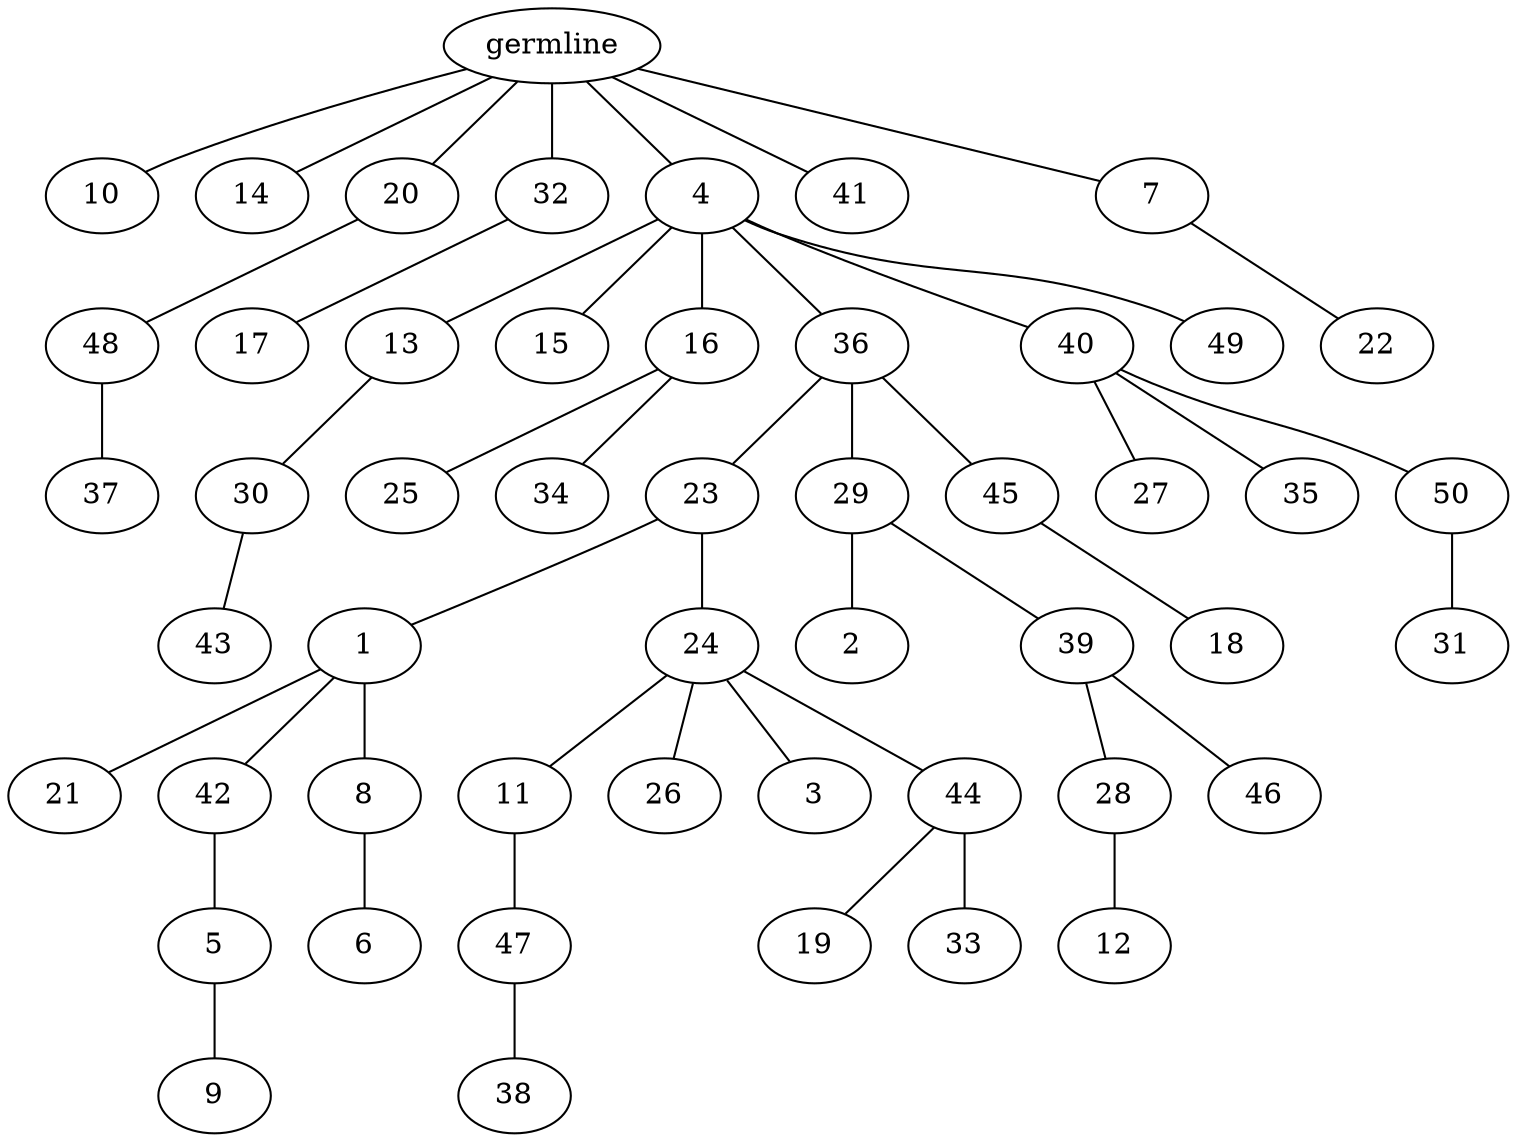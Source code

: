 graph tree {
    "140256944912752" [label="germline"];
    "140256941168288" [label="10"];
    "140256941169152" [label="14"];
    "140256941169776" [label="20"];
    "140256941169248" [label="48"];
    "140256941168336" [label="37"];
    "140256941167952" [label="32"];
    "140256941168000" [label="17"];
    "140256941167568" [label="4"];
    "140256941170208" [label="13"];
    "140256941167376" [label="30"];
    "140256941170064" [label="43"];
    "140256941167760" [label="15"];
    "140256941169824" [label="16"];
    "140256943113840" [label="25"];
    "140256943113696" [label="34"];
    "140256943114032" [label="36"];
    "140256943114848" [label="23"];
    "140256943116192" [label="1"];
    "140256943113360" [label="21"];
    "140256941495104" [label="42"];
    "140256941494864" [label="5"];
    "140256941497648" [label="9"];
    "140256941497792" [label="8"];
    "140256941496256" [label="6"];
    "140256943113216" [label="24"];
    "140256941498272" [label="11"];
    "140256941497600" [label="47"];
    "140256941494528" [label="38"];
    "140256941495488" [label="26"];
    "140256941498032" [label="3"];
    "140256941498176" [label="44"];
    "140256941497072" [label="19"];
    "140256941494384" [label="33"];
    "140256943115088" [label="29"];
    "140256941498320" [label="2"];
    "140256941497552" [label="39"];
    "140256941494480" [label="28"];
    "140256941495200" [label="12"];
    "140256942118656" [label="46"];
    "140256941497456" [label="45"];
    "140256941496352" [label="18"];
    "140256943114512" [label="40"];
    "140256941496064" [label="27"];
    "140256941497936" [label="35"];
    "140256941497504" [label="50"];
    "140256941496832" [label="31"];
    "140256941496112" [label="49"];
    "140256941167424" [label="41"];
    "140256941496784" [label="7"];
    "140256942603664" [label="22"];
    "140256944912752" -- "140256941168288";
    "140256944912752" -- "140256941169152";
    "140256944912752" -- "140256941169776";
    "140256944912752" -- "140256941167952";
    "140256944912752" -- "140256941167568";
    "140256944912752" -- "140256941167424";
    "140256944912752" -- "140256941496784";
    "140256941169776" -- "140256941169248";
    "140256941169248" -- "140256941168336";
    "140256941167952" -- "140256941168000";
    "140256941167568" -- "140256941170208";
    "140256941167568" -- "140256941167760";
    "140256941167568" -- "140256941169824";
    "140256941167568" -- "140256943114032";
    "140256941167568" -- "140256943114512";
    "140256941167568" -- "140256941496112";
    "140256941170208" -- "140256941167376";
    "140256941167376" -- "140256941170064";
    "140256941169824" -- "140256943113840";
    "140256941169824" -- "140256943113696";
    "140256943114032" -- "140256943114848";
    "140256943114032" -- "140256943115088";
    "140256943114032" -- "140256941497456";
    "140256943114848" -- "140256943116192";
    "140256943114848" -- "140256943113216";
    "140256943116192" -- "140256943113360";
    "140256943116192" -- "140256941495104";
    "140256943116192" -- "140256941497792";
    "140256941495104" -- "140256941494864";
    "140256941494864" -- "140256941497648";
    "140256941497792" -- "140256941496256";
    "140256943113216" -- "140256941498272";
    "140256943113216" -- "140256941495488";
    "140256943113216" -- "140256941498032";
    "140256943113216" -- "140256941498176";
    "140256941498272" -- "140256941497600";
    "140256941497600" -- "140256941494528";
    "140256941498176" -- "140256941497072";
    "140256941498176" -- "140256941494384";
    "140256943115088" -- "140256941498320";
    "140256943115088" -- "140256941497552";
    "140256941497552" -- "140256941494480";
    "140256941497552" -- "140256942118656";
    "140256941494480" -- "140256941495200";
    "140256941497456" -- "140256941496352";
    "140256943114512" -- "140256941496064";
    "140256943114512" -- "140256941497936";
    "140256943114512" -- "140256941497504";
    "140256941497504" -- "140256941496832";
    "140256941496784" -- "140256942603664";
}
